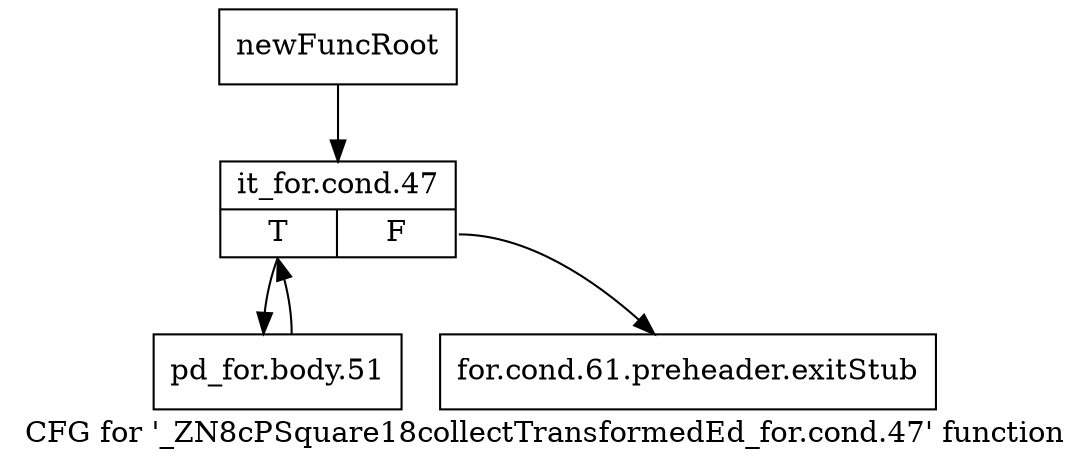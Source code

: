 digraph "CFG for '_ZN8cPSquare18collectTransformedEd_for.cond.47' function" {
	label="CFG for '_ZN8cPSquare18collectTransformedEd_for.cond.47' function";

	Node0x215bb30 [shape=record,label="{newFuncRoot}"];
	Node0x215bb30 -> Node0x215bbd0;
	Node0x215bb80 [shape=record,label="{for.cond.61.preheader.exitStub}"];
	Node0x215bbd0 [shape=record,label="{it_for.cond.47|{<s0>T|<s1>F}}"];
	Node0x215bbd0:s0 -> Node0x215bc20;
	Node0x215bbd0:s1 -> Node0x215bb80;
	Node0x215bc20 [shape=record,label="{pd_for.body.51}"];
	Node0x215bc20 -> Node0x215bbd0;
}
